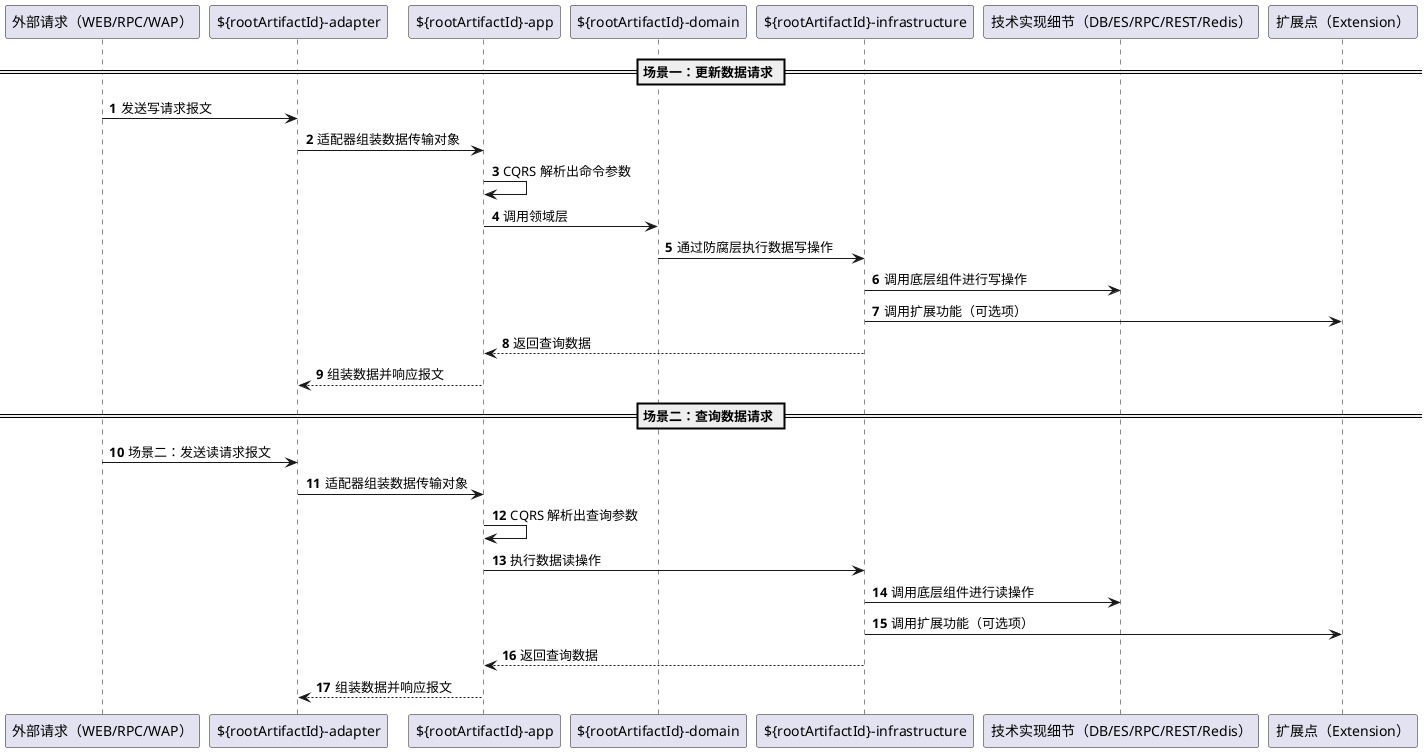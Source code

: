 #set( $symbol_dollar = '$' )
@startuml "时序图"

autonumber

== 场景一：更新数据请求 ==

"外部请求（WEB/RPC/WAP）" -> "${rootArtifactId}-adapter": 发送写请求报文
"${rootArtifactId}-adapter" -> "${rootArtifactId}-app": 适配器组装数据传输对象
"${rootArtifactId}-app" -> "${rootArtifactId}-app": CQRS 解析出命令参数
"${rootArtifactId}-app" -> "${rootArtifactId}-domain": 调用领域层
"${rootArtifactId}-domain" -> "${rootArtifactId}-infrastructure": 通过防腐层执行数据写操作
"${rootArtifactId}-infrastructure" -> "技术实现细节（DB/ES/RPC/REST/Redis）": 调用底层组件进行写操作
"${rootArtifactId}-infrastructure" -> "扩展点（Extension）": 调用扩展功能（可选项）
"${rootArtifactId}-infrastructure" --> "${rootArtifactId}-app": 返回查询数据
"${rootArtifactId}-app" --> "${rootArtifactId}-adapter": 组装数据并响应报文

== 场景二：查询数据请求 ==

"外部请求（WEB/RPC/WAP）" -> "${rootArtifactId}-adapter": 场景二：发送读请求报文
"${rootArtifactId}-adapter" -> "${rootArtifactId}-app": 适配器组装数据传输对象
"${rootArtifactId}-app" -> "${rootArtifactId}-app": CQRS 解析出查询参数
"${rootArtifactId}-app" -> "${rootArtifactId}-infrastructure": 执行数据读操作
"${rootArtifactId}-infrastructure" -> "技术实现细节（DB/ES/RPC/REST/Redis）": 调用底层组件进行读操作
"${rootArtifactId}-infrastructure" -> "扩展点（Extension）": 调用扩展功能（可选项）
"${rootArtifactId}-infrastructure" --> "${rootArtifactId}-app": 返回查询数据
"${rootArtifactId}-app" --> "${rootArtifactId}-adapter": 组装数据并响应报文








@enduml

